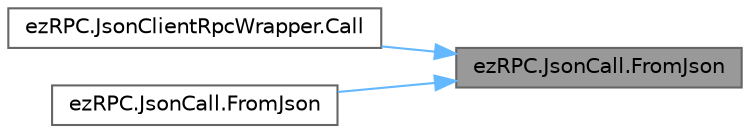 digraph "ezRPC.JsonCall.FromJson"
{
 // LATEX_PDF_SIZE
  bgcolor="transparent";
  edge [fontname=Helvetica,fontsize=10,labelfontname=Helvetica,labelfontsize=10];
  node [fontname=Helvetica,fontsize=10,shape=box,height=0.2,width=0.4];
  rankdir="RL";
  Node1 [id="Node000001",label="ezRPC.JsonCall.FromJson",height=0.2,width=0.4,color="gray40", fillcolor="grey60", style="filled", fontcolor="black",tooltip="Builds a call instance out of a string contained jsonCall serialization. The latter must be properly ..."];
  Node1 -> Node2 [id="edge1_Node000001_Node000002",dir="back",color="steelblue1",style="solid",tooltip=" "];
  Node2 [id="Node000002",label="ezRPC.JsonClientRpcWrapper.Call",height=0.2,width=0.4,color="grey40", fillcolor="white", style="filled",URL="$classez_r_p_c_1_1_json_client_rpc_wrapper.html#addf3c90661a181da539acb5ef2ac3f2a",tooltip=" "];
  Node1 -> Node3 [id="edge2_Node000001_Node000003",dir="back",color="steelblue1",style="solid",tooltip=" "];
  Node3 [id="Node000003",label="ezRPC.JsonCall.FromJson",height=0.2,width=0.4,color="grey40", fillcolor="white", style="filled",URL="$classez_r_p_c_1_1_json_call.html#a442734d87820c7cb86296df486445660",tooltip="Builds a call instance out of a byte[] contained jsonCall serialization. The latter must be properly ..."];
}
